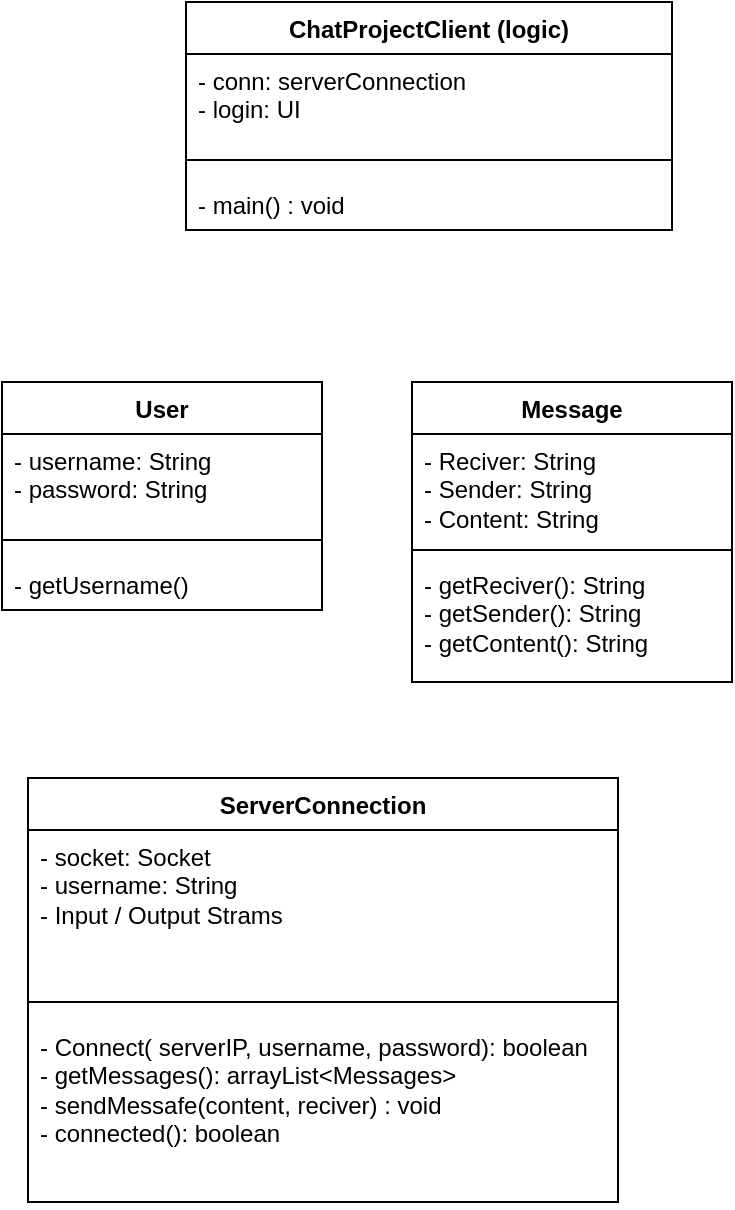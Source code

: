 <mxfile version="21.3.7" type="github">
  <diagram name="Pagina-1" id="xdn5yc3qEJCDnDejOAWE">
    <mxGraphModel dx="1196" dy="1032" grid="0" gridSize="10" guides="1" tooltips="1" connect="1" arrows="1" fold="1" page="0" pageScale="1" pageWidth="827" pageHeight="1169" math="0" shadow="0">
      <root>
        <mxCell id="0" />
        <mxCell id="1" parent="0" />
        <mxCell id="1FHUKMI8iDPpWJegqoNq-5" value="User" style="swimlane;fontStyle=1;align=center;verticalAlign=top;childLayout=stackLayout;horizontal=1;startSize=26;horizontalStack=0;resizeParent=1;resizeParentMax=0;resizeLast=0;collapsible=1;marginBottom=0;whiteSpace=wrap;html=1;" vertex="1" parent="1">
          <mxGeometry x="95" y="90" width="160" height="114" as="geometry" />
        </mxCell>
        <mxCell id="1FHUKMI8iDPpWJegqoNq-6" value="- username: String&lt;br&gt;- password: String" style="text;strokeColor=none;fillColor=none;align=left;verticalAlign=top;spacingLeft=4;spacingRight=4;overflow=hidden;rotatable=0;points=[[0,0.5],[1,0.5]];portConstraint=eastwest;whiteSpace=wrap;html=1;" vertex="1" parent="1FHUKMI8iDPpWJegqoNq-5">
          <mxGeometry y="26" width="160" height="44" as="geometry" />
        </mxCell>
        <mxCell id="1FHUKMI8iDPpWJegqoNq-7" value="" style="line;strokeWidth=1;fillColor=none;align=left;verticalAlign=middle;spacingTop=-1;spacingLeft=3;spacingRight=3;rotatable=0;labelPosition=right;points=[];portConstraint=eastwest;strokeColor=inherit;" vertex="1" parent="1FHUKMI8iDPpWJegqoNq-5">
          <mxGeometry y="70" width="160" height="18" as="geometry" />
        </mxCell>
        <mxCell id="1FHUKMI8iDPpWJegqoNq-8" value="- getUsername()" style="text;strokeColor=none;fillColor=none;align=left;verticalAlign=top;spacingLeft=4;spacingRight=4;overflow=hidden;rotatable=0;points=[[0,0.5],[1,0.5]];portConstraint=eastwest;whiteSpace=wrap;html=1;" vertex="1" parent="1FHUKMI8iDPpWJegqoNq-5">
          <mxGeometry y="88" width="160" height="26" as="geometry" />
        </mxCell>
        <mxCell id="1FHUKMI8iDPpWJegqoNq-9" value="Message" style="swimlane;fontStyle=1;align=center;verticalAlign=top;childLayout=stackLayout;horizontal=1;startSize=26;horizontalStack=0;resizeParent=1;resizeParentMax=0;resizeLast=0;collapsible=1;marginBottom=0;whiteSpace=wrap;html=1;" vertex="1" parent="1">
          <mxGeometry x="300" y="90" width="160" height="150" as="geometry" />
        </mxCell>
        <mxCell id="1FHUKMI8iDPpWJegqoNq-10" value="- Reciver: String&lt;br&gt;- Sender: String&lt;br&gt;- Content: String" style="text;strokeColor=none;fillColor=none;align=left;verticalAlign=top;spacingLeft=4;spacingRight=4;overflow=hidden;rotatable=0;points=[[0,0.5],[1,0.5]];portConstraint=eastwest;whiteSpace=wrap;html=1;" vertex="1" parent="1FHUKMI8iDPpWJegqoNq-9">
          <mxGeometry y="26" width="160" height="54" as="geometry" />
        </mxCell>
        <mxCell id="1FHUKMI8iDPpWJegqoNq-11" value="" style="line;strokeWidth=1;fillColor=none;align=left;verticalAlign=middle;spacingTop=-1;spacingLeft=3;spacingRight=3;rotatable=0;labelPosition=right;points=[];portConstraint=eastwest;strokeColor=inherit;" vertex="1" parent="1FHUKMI8iDPpWJegqoNq-9">
          <mxGeometry y="80" width="160" height="8" as="geometry" />
        </mxCell>
        <mxCell id="1FHUKMI8iDPpWJegqoNq-12" value="- getReciver(): String&lt;br&gt;- getSender(): String&lt;br&gt;- getContent(): String" style="text;strokeColor=none;fillColor=none;align=left;verticalAlign=top;spacingLeft=4;spacingRight=4;overflow=hidden;rotatable=0;points=[[0,0.5],[1,0.5]];portConstraint=eastwest;whiteSpace=wrap;html=1;" vertex="1" parent="1FHUKMI8iDPpWJegqoNq-9">
          <mxGeometry y="88" width="160" height="62" as="geometry" />
        </mxCell>
        <mxCell id="1FHUKMI8iDPpWJegqoNq-13" value="ServerConnection" style="swimlane;fontStyle=1;align=center;verticalAlign=top;childLayout=stackLayout;horizontal=1;startSize=26;horizontalStack=0;resizeParent=1;resizeParentMax=0;resizeLast=0;collapsible=1;marginBottom=0;whiteSpace=wrap;html=1;" vertex="1" parent="1">
          <mxGeometry x="108" y="288" width="295" height="212" as="geometry" />
        </mxCell>
        <mxCell id="1FHUKMI8iDPpWJegqoNq-14" value="- socket: Socket&lt;br&gt;- username: String&lt;br&gt;- Input / Output Strams" style="text;strokeColor=none;fillColor=none;align=left;verticalAlign=top;spacingLeft=4;spacingRight=4;overflow=hidden;rotatable=0;points=[[0,0.5],[1,0.5]];portConstraint=eastwest;whiteSpace=wrap;html=1;" vertex="1" parent="1FHUKMI8iDPpWJegqoNq-13">
          <mxGeometry y="26" width="295" height="77" as="geometry" />
        </mxCell>
        <mxCell id="1FHUKMI8iDPpWJegqoNq-15" value="" style="line;strokeWidth=1;fillColor=none;align=left;verticalAlign=middle;spacingTop=-1;spacingLeft=3;spacingRight=3;rotatable=0;labelPosition=right;points=[];portConstraint=eastwest;strokeColor=inherit;" vertex="1" parent="1FHUKMI8iDPpWJegqoNq-13">
          <mxGeometry y="103" width="295" height="18" as="geometry" />
        </mxCell>
        <mxCell id="1FHUKMI8iDPpWJegqoNq-16" value="- Connect( serverIP, username, password): boolean&lt;br&gt;- getMessages(): arrayList&amp;lt;Messages&amp;gt;&lt;br&gt;- sendMessafe(content, reciver) : void&lt;br&gt;- connected(): boolean&lt;br&gt;" style="text;strokeColor=none;fillColor=none;align=left;verticalAlign=top;spacingLeft=4;spacingRight=4;overflow=hidden;rotatable=0;points=[[0,0.5],[1,0.5]];portConstraint=eastwest;whiteSpace=wrap;html=1;" vertex="1" parent="1FHUKMI8iDPpWJegqoNq-13">
          <mxGeometry y="121" width="295" height="91" as="geometry" />
        </mxCell>
        <mxCell id="1FHUKMI8iDPpWJegqoNq-18" value="ChatProjectClient (logic)" style="swimlane;fontStyle=1;align=center;verticalAlign=top;childLayout=stackLayout;horizontal=1;startSize=26;horizontalStack=0;resizeParent=1;resizeParentMax=0;resizeLast=0;collapsible=1;marginBottom=0;whiteSpace=wrap;html=1;" vertex="1" parent="1">
          <mxGeometry x="187" y="-100" width="243" height="114" as="geometry" />
        </mxCell>
        <mxCell id="1FHUKMI8iDPpWJegqoNq-19" value="- conn: serverConnection&lt;br&gt;- login: UI" style="text;strokeColor=none;fillColor=none;align=left;verticalAlign=top;spacingLeft=4;spacingRight=4;overflow=hidden;rotatable=0;points=[[0,0.5],[1,0.5]];portConstraint=eastwest;whiteSpace=wrap;html=1;" vertex="1" parent="1FHUKMI8iDPpWJegqoNq-18">
          <mxGeometry y="26" width="243" height="44" as="geometry" />
        </mxCell>
        <mxCell id="1FHUKMI8iDPpWJegqoNq-20" value="" style="line;strokeWidth=1;fillColor=none;align=left;verticalAlign=middle;spacingTop=-1;spacingLeft=3;spacingRight=3;rotatable=0;labelPosition=right;points=[];portConstraint=eastwest;strokeColor=inherit;" vertex="1" parent="1FHUKMI8iDPpWJegqoNq-18">
          <mxGeometry y="70" width="243" height="18" as="geometry" />
        </mxCell>
        <mxCell id="1FHUKMI8iDPpWJegqoNq-21" value="- main() : void" style="text;strokeColor=none;fillColor=none;align=left;verticalAlign=top;spacingLeft=4;spacingRight=4;overflow=hidden;rotatable=0;points=[[0,0.5],[1,0.5]];portConstraint=eastwest;whiteSpace=wrap;html=1;" vertex="1" parent="1FHUKMI8iDPpWJegqoNq-18">
          <mxGeometry y="88" width="243" height="26" as="geometry" />
        </mxCell>
      </root>
    </mxGraphModel>
  </diagram>
</mxfile>

